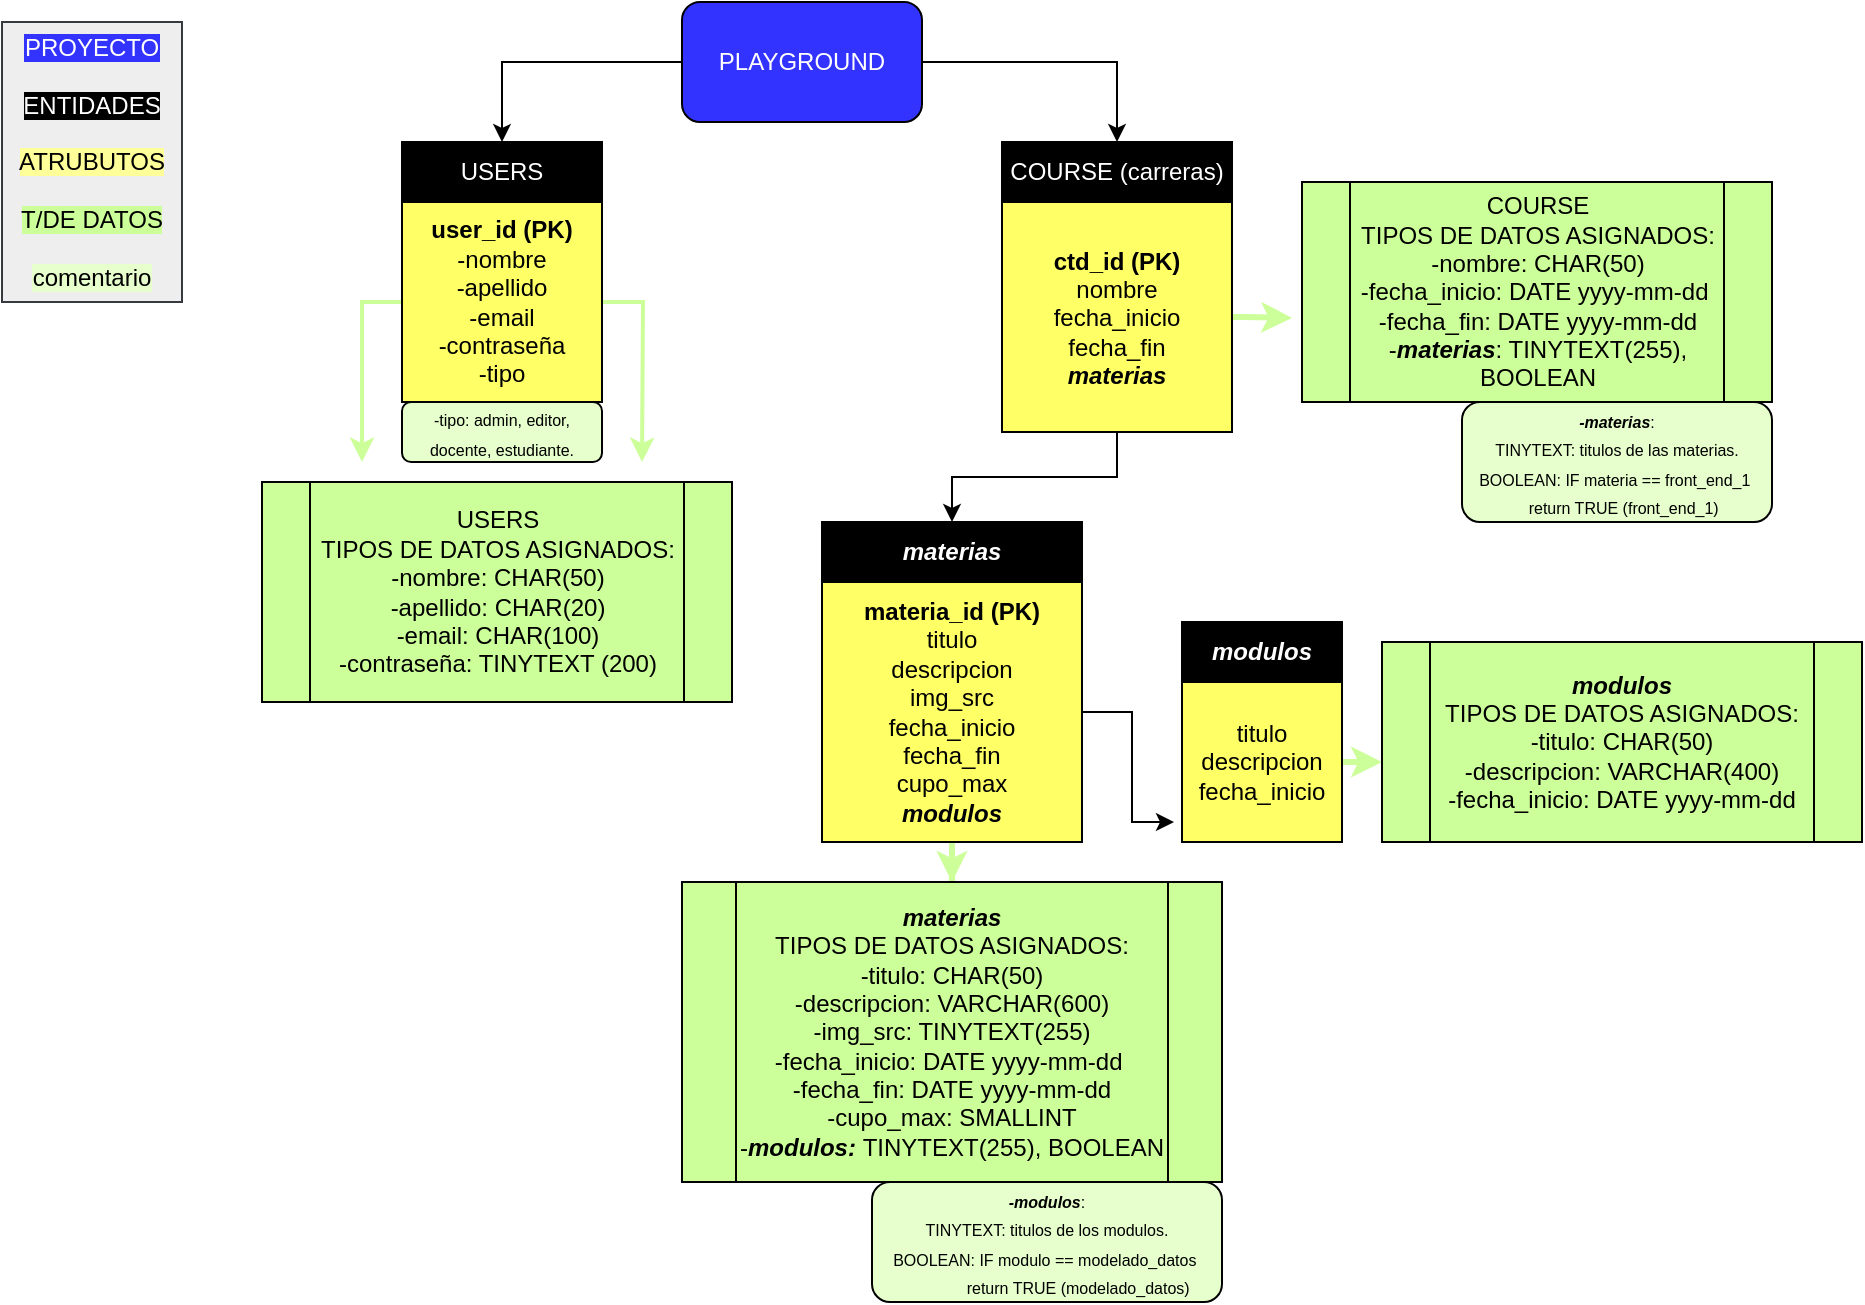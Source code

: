 <mxfile version="21.3.2" type="device">
  <diagram id="R2lEEEUBdFMjLlhIrx00" name="Page-1">
    <mxGraphModel dx="1393" dy="804" grid="1" gridSize="10" guides="1" tooltips="1" connect="1" arrows="1" fold="1" page="1" pageScale="1" pageWidth="850" pageHeight="1100" math="0" shadow="0" extFonts="Permanent Marker^https://fonts.googleapis.com/css?family=Permanent+Marker">
      <root>
        <mxCell id="0" />
        <mxCell id="1" parent="0" />
        <mxCell id="xq6nGgoOThn_Jq3hT99E-76" style="edgeStyle=orthogonalEdgeStyle;rounded=0;orthogonalLoop=1;jettySize=auto;html=1;entryX=0.5;entryY=0;entryDx=0;entryDy=0;" parent="1" source="xq6nGgoOThn_Jq3hT99E-3" target="b5GPZ_7nPMZYBc7M1eJh-21" edge="1">
          <mxGeometry relative="1" as="geometry">
            <mxPoint x="310" y="100" as="targetPoint" />
          </mxGeometry>
        </mxCell>
        <mxCell id="xq6nGgoOThn_Jq3hT99E-77" style="edgeStyle=orthogonalEdgeStyle;rounded=0;orthogonalLoop=1;jettySize=auto;html=1;entryX=0.5;entryY=0;entryDx=0;entryDy=0;" parent="1" source="xq6nGgoOThn_Jq3hT99E-3" target="b5GPZ_7nPMZYBc7M1eJh-25" edge="1">
          <mxGeometry relative="1" as="geometry">
            <mxPoint x="770" y="100" as="targetPoint" />
          </mxGeometry>
        </mxCell>
        <mxCell id="xq6nGgoOThn_Jq3hT99E-3" value="&lt;font color=&quot;#ffffff&quot;&gt;PLAYGROUND&lt;/font&gt;" style="rounded=1;whiteSpace=wrap;html=1;fillColor=#3333FF;" parent="1" vertex="1">
          <mxGeometry x="480" y="10" width="120" height="60" as="geometry" />
        </mxCell>
        <mxCell id="b5GPZ_7nPMZYBc7M1eJh-7" style="edgeStyle=orthogonalEdgeStyle;rounded=0;orthogonalLoop=1;jettySize=auto;html=1;" edge="1" parent="1" target="xq6nGgoOThn_Jq3hT99E-103">
          <mxGeometry relative="1" as="geometry">
            <mxPoint x="695" y="110" as="sourcePoint" />
          </mxGeometry>
        </mxCell>
        <mxCell id="b5GPZ_7nPMZYBc7M1eJh-30" style="edgeStyle=orthogonalEdgeStyle;rounded=0;orthogonalLoop=1;jettySize=auto;html=1;fillColor=#cdeb8b;strokeColor=#CCFF99;shadow=0;strokeWidth=2;" edge="1" parent="1" source="xq6nGgoOThn_Jq3hT99E-90">
          <mxGeometry relative="1" as="geometry">
            <mxPoint x="320" y="240" as="targetPoint" />
          </mxGeometry>
        </mxCell>
        <mxCell id="b5GPZ_7nPMZYBc7M1eJh-31" style="edgeStyle=orthogonalEdgeStyle;rounded=0;orthogonalLoop=1;jettySize=auto;html=1;fillColor=#cdeb8b;strokeColor=#CCFF99;strokeWidth=2;" edge="1" parent="1" source="xq6nGgoOThn_Jq3hT99E-90">
          <mxGeometry relative="1" as="geometry">
            <mxPoint x="460" y="240" as="targetPoint" />
          </mxGeometry>
        </mxCell>
        <mxCell id="xq6nGgoOThn_Jq3hT99E-90" value="&lt;b&gt;user_id (PK)&lt;br&gt;&lt;/b&gt;-nombre&lt;br&gt;-apellido&lt;br&gt;-email&lt;br&gt;-contraseña&lt;br&gt;-tipo" style="whiteSpace=wrap;html=1;aspect=fixed;fillColor=#FFFF66;" parent="1" vertex="1">
          <mxGeometry x="340" y="110" width="100" height="100" as="geometry" />
        </mxCell>
        <mxCell id="xq6nGgoOThn_Jq3hT99E-91" value="EDITORES" style="rounded=0;whiteSpace=wrap;html=1;" parent="1" vertex="1">
          <mxGeometry x="340" y="80" width="100" height="30" as="geometry" />
        </mxCell>
        <mxCell id="b5GPZ_7nPMZYBc7M1eJh-10" style="edgeStyle=orthogonalEdgeStyle;rounded=0;orthogonalLoop=1;jettySize=auto;html=1;entryX=0.5;entryY=0;entryDx=0;entryDy=0;" edge="1" parent="1" source="xq6nGgoOThn_Jq3hT99E-103" target="b5GPZ_7nPMZYBc7M1eJh-15">
          <mxGeometry relative="1" as="geometry">
            <mxPoint x="680" y="290" as="targetPoint" />
          </mxGeometry>
        </mxCell>
        <mxCell id="b5GPZ_7nPMZYBc7M1eJh-33" style="edgeStyle=orthogonalEdgeStyle;rounded=0;orthogonalLoop=1;jettySize=auto;html=1;entryX=-0.021;entryY=0.618;entryDx=0;entryDy=0;entryPerimeter=0;strokeColor=#CCFF99;strokeWidth=3;" edge="1" parent="1" source="xq6nGgoOThn_Jq3hT99E-103" target="b5GPZ_7nPMZYBc7M1eJh-6">
          <mxGeometry relative="1" as="geometry">
            <Array as="points">
              <mxPoint x="760" y="168" />
              <mxPoint x="760" y="168" />
            </Array>
          </mxGeometry>
        </mxCell>
        <mxCell id="xq6nGgoOThn_Jq3hT99E-103" value="&lt;b&gt;ctd_id (PK)&lt;/b&gt;&lt;br&gt;nombre&lt;br&gt;fecha_inicio&lt;br&gt;fecha_fin&lt;br&gt;&lt;b&gt;&lt;i&gt;materias&lt;/i&gt;&lt;/b&gt;" style="whiteSpace=wrap;html=1;aspect=fixed;fillColor=#FFFF66;" parent="1" vertex="1">
          <mxGeometry x="640" y="110" width="115" height="115" as="geometry" />
        </mxCell>
        <mxCell id="b5GPZ_7nPMZYBc7M1eJh-8" style="edgeStyle=orthogonalEdgeStyle;rounded=0;orthogonalLoop=1;jettySize=auto;html=1;entryX=-0.05;entryY=0.875;entryDx=0;entryDy=0;entryPerimeter=0;" edge="1" parent="1" source="xq6nGgoOThn_Jq3hT99E-107" target="xq6nGgoOThn_Jq3hT99E-113">
          <mxGeometry relative="1" as="geometry" />
        </mxCell>
        <mxCell id="b5GPZ_7nPMZYBc7M1eJh-32" style="edgeStyle=orthogonalEdgeStyle;rounded=0;orthogonalLoop=1;jettySize=auto;html=1;strokeWidth=3;strokeColor=#CCFF99;" edge="1" parent="1" source="xq6nGgoOThn_Jq3hT99E-107" target="b5GPZ_7nPMZYBc7M1eJh-11">
          <mxGeometry relative="1" as="geometry" />
        </mxCell>
        <mxCell id="xq6nGgoOThn_Jq3hT99E-107" value="&lt;b&gt;materia_id (PK)&lt;/b&gt;&lt;br&gt;titulo&lt;br&gt;descripcion&lt;br&gt;img_src&lt;br&gt;fecha_inicio&lt;br&gt;fecha_fin&lt;br&gt;cupo_max&lt;br&gt;&lt;b&gt;&lt;i&gt;modulos&lt;/i&gt;&lt;/b&gt;" style="whiteSpace=wrap;html=1;aspect=fixed;fillColor=#FFFF66;" parent="1" vertex="1">
          <mxGeometry x="550" y="300" width="130" height="130" as="geometry" />
        </mxCell>
        <mxCell id="xq6nGgoOThn_Jq3hT99E-108" value="&lt;b&gt;&lt;i&gt;modulos&lt;/i&gt;&lt;/b&gt;" style="rounded=0;whiteSpace=wrap;html=1;" parent="1" vertex="1">
          <mxGeometry x="730" y="320" width="80" height="30" as="geometry" />
        </mxCell>
        <mxCell id="b5GPZ_7nPMZYBc7M1eJh-34" style="edgeStyle=orthogonalEdgeStyle;rounded=0;orthogonalLoop=1;jettySize=auto;html=1;strokeColor=#CCFF99;strokeWidth=3;" edge="1" parent="1" source="xq6nGgoOThn_Jq3hT99E-113">
          <mxGeometry relative="1" as="geometry">
            <mxPoint x="830" y="390" as="targetPoint" />
          </mxGeometry>
        </mxCell>
        <mxCell id="xq6nGgoOThn_Jq3hT99E-113" value="titulo&lt;br&gt;descripcion&lt;br&gt;fecha_inicio" style="whiteSpace=wrap;html=1;aspect=fixed;fillColor=#FFFF66;" parent="1" vertex="1">
          <mxGeometry x="730" y="350" width="80" height="80" as="geometry" />
        </mxCell>
        <mxCell id="b5GPZ_7nPMZYBc7M1eJh-5" value="USERS&lt;br&gt;TIPOS DE DATOS ASIGNADOS:&lt;br&gt;-nombre: CHAR(50)&lt;br&gt;-apellido: CHAR(20)&lt;br&gt;-email: CHAR(100)&lt;br&gt;-contraseña: TINYTEXT (200)" style="shape=process;whiteSpace=wrap;html=1;backgroundOutline=1;fillColor=#CCFF99;" vertex="1" parent="1">
          <mxGeometry x="270" y="250" width="235" height="110" as="geometry" />
        </mxCell>
        <mxCell id="b5GPZ_7nPMZYBc7M1eJh-6" value="COURSE&lt;br&gt;TIPOS DE DATOS ASIGNADOS:&lt;br&gt;-nombre: CHAR(50)&lt;br&gt;-fecha_inicio: DATE yyyy-mm-dd&amp;nbsp;&lt;br&gt;-fecha_fin: DATE yyyy-mm-dd&lt;br&gt;-&lt;i&gt;&lt;b&gt;materias&lt;/b&gt;&lt;/i&gt;: TINYTEXT(255), BOOLEAN" style="shape=process;whiteSpace=wrap;html=1;backgroundOutline=1;fillColor=#CCFF99;" vertex="1" parent="1">
          <mxGeometry x="790" y="100" width="235" height="110" as="geometry" />
        </mxCell>
        <mxCell id="b5GPZ_7nPMZYBc7M1eJh-11" value="&lt;i&gt;&lt;b&gt;materias&lt;/b&gt;&lt;/i&gt;&lt;br&gt;TIPOS DE DATOS ASIGNADOS:&lt;br&gt;-titulo: CHAR(50)&lt;br&gt;-descripcion: VARCHAR(600)&lt;br&gt;-img_src: TINYTEXT(255)&lt;br&gt;-fecha_inicio: DATE yyyy-mm-dd&amp;nbsp;&lt;br&gt;-fecha_fin: DATE yyyy-mm-dd&lt;br&gt;-cupo_max: SMALLINT&lt;br&gt;-&lt;i&gt;&lt;b&gt;modulos:&amp;nbsp;&lt;/b&gt;&lt;/i&gt;TINYTEXT(255), BOOLEAN" style="shape=process;whiteSpace=wrap;html=1;backgroundOutline=1;fillColor=#CCFF99;" vertex="1" parent="1">
          <mxGeometry x="480" y="450" width="270" height="150" as="geometry" />
        </mxCell>
        <mxCell id="b5GPZ_7nPMZYBc7M1eJh-13" value="&lt;b&gt;&lt;i&gt;modulos&lt;/i&gt;&lt;/b&gt;&lt;br&gt;TIPOS DE DATOS ASIGNADOS:&lt;br&gt;-titulo: CHAR(50)&lt;br&gt;-descripcion: VARCHAR(400)&lt;br&gt;-fecha_inicio: DATE yyyy-mm-dd" style="shape=process;whiteSpace=wrap;html=1;backgroundOutline=1;fillColor=#CCFF99;" vertex="1" parent="1">
          <mxGeometry x="830" y="330" width="240" height="100" as="geometry" />
        </mxCell>
        <mxCell id="b5GPZ_7nPMZYBc7M1eJh-14" value="&lt;b&gt;&lt;i&gt;&lt;font color=&quot;#ffffff&quot;&gt;modulos&lt;/font&gt;&lt;/i&gt;&lt;/b&gt;" style="rounded=0;whiteSpace=wrap;html=1;fillColor=#000000;" vertex="1" parent="1">
          <mxGeometry x="730" y="320" width="80" height="30" as="geometry" />
        </mxCell>
        <mxCell id="b5GPZ_7nPMZYBc7M1eJh-15" value="&lt;b&gt;&lt;i&gt;&lt;font color=&quot;#ffffff&quot;&gt;materias&lt;/font&gt;&lt;/i&gt;&lt;/b&gt;" style="rounded=0;whiteSpace=wrap;html=1;fillColor=#000000;" vertex="1" parent="1">
          <mxGeometry x="550" y="270" width="130" height="30" as="geometry" />
        </mxCell>
        <mxCell id="b5GPZ_7nPMZYBc7M1eJh-19" value="EDITORES" style="rounded=0;whiteSpace=wrap;html=1;" vertex="1" parent="1">
          <mxGeometry x="340" y="80" width="100" height="30" as="geometry" />
        </mxCell>
        <mxCell id="b5GPZ_7nPMZYBc7M1eJh-21" value="&lt;font style=&quot;background-color: rgb(0, 0, 0);&quot; color=&quot;#ffffff&quot;&gt;USERS&lt;/font&gt;" style="rounded=0;whiteSpace=wrap;html=1;fillColor=#000000;" vertex="1" parent="1">
          <mxGeometry x="340" y="80" width="100" height="30" as="geometry" />
        </mxCell>
        <mxCell id="b5GPZ_7nPMZYBc7M1eJh-25" value="&lt;font color=&quot;#ffffff&quot;&gt;COURSE (carreras)&lt;/font&gt;" style="rounded=0;whiteSpace=wrap;html=1;fillColor=#000000;" vertex="1" parent="1">
          <mxGeometry x="640" y="80" width="115" height="30" as="geometry" />
        </mxCell>
        <mxCell id="b5GPZ_7nPMZYBc7M1eJh-26" value="&lt;span style=&quot;background-color: rgb(51, 51, 255);&quot;&gt;&lt;font color=&quot;#ffffff&quot;&gt;PROYECTO&lt;br&gt;&lt;/font&gt;&lt;/span&gt;&lt;br&gt;&lt;span style=&quot;background-color: rgb(0, 0, 0);&quot;&gt;&lt;font color=&quot;#ffffff&quot;&gt;ENTIDADES&lt;br&gt;&lt;/font&gt;&lt;/span&gt;&lt;br&gt;&lt;span style=&quot;background-color: rgb(255, 255, 153);&quot;&gt;ATRUBUTOS&lt;br&gt;&lt;/span&gt;&lt;br&gt;&lt;span style=&quot;background-color: rgb(204, 255, 153);&quot;&gt;T/DE DATOS&lt;/span&gt;&lt;br&gt;&lt;br&gt;&lt;span style=&quot;background-color: rgb(230, 255, 204);&quot;&gt;comentario&lt;/span&gt;" style="rounded=0;whiteSpace=wrap;html=1;fillColor=#eeeeee;strokeColor=#36393d;" vertex="1" parent="1">
          <mxGeometry x="140" y="20" width="90" height="140" as="geometry" />
        </mxCell>
        <mxCell id="b5GPZ_7nPMZYBc7M1eJh-27" value="&lt;font style=&quot;font-size: 8px;&quot;&gt;&lt;i style=&quot;font-weight: bold;&quot;&gt;-materias&lt;/i&gt;:&lt;br&gt;TINYTEXT: titulos de las materias.&lt;br&gt;BOOLEAN: IF materia == front_end_1&amp;nbsp;&lt;br&gt;&lt;span style=&quot;white-space: pre;&quot;&gt;	&lt;/span&gt;&lt;span style=&quot;white-space: pre;&quot;&gt;	&lt;/span&gt;&lt;span style=&quot;white-space: pre;&quot;&gt;	&lt;/span&gt;return TRUE (front_end_1)&lt;/font&gt;" style="rounded=1;whiteSpace=wrap;html=1;fillColor=#E6FFCC;" vertex="1" parent="1">
          <mxGeometry x="870" y="210" width="155" height="60" as="geometry" />
        </mxCell>
        <mxCell id="b5GPZ_7nPMZYBc7M1eJh-28" value="&lt;font style=&quot;font-size: 8px;&quot;&gt;&lt;i style=&quot;font-weight: bold;&quot;&gt;-modulos&lt;/i&gt;:&lt;br&gt;TINYTEXT: titulos de los modulos.&lt;br style=&quot;border-color: var(--border-color);&quot;&gt;BOOLEAN: IF modulo == modelado_datos&amp;nbsp;&lt;br style=&quot;border-color: var(--border-color);&quot;&gt;&lt;span style=&quot;white-space: pre;&quot;&gt;&amp;nbsp;&amp;nbsp;&amp;nbsp;&amp;nbsp;&lt;/span&gt;&lt;span style=&quot;border-color: var(--border-color);&quot;&gt;&lt;span style=&quot;white-space: pre;&quot;&gt;&amp;nbsp;&amp;nbsp;&amp;nbsp;&amp;nbsp;&lt;/span&gt;&lt;/span&gt;&lt;span style=&quot;border-color: var(--border-color);&quot;&gt;&lt;span style=&quot;white-space: pre;&quot;&gt;&amp;nbsp;&lt;span style=&quot;white-space: pre;&quot;&gt;	&lt;/span&gt;&lt;span style=&quot;white-space: pre;&quot;&gt;	&lt;/span&gt;&amp;nbsp;&amp;nbsp;&amp;nbsp;&lt;/span&gt;&lt;/span&gt;return TRUE (modelado_datos)&lt;br&gt;&lt;/font&gt;" style="rounded=1;whiteSpace=wrap;html=1;fillColor=#E6FFCC;" vertex="1" parent="1">
          <mxGeometry x="575" y="600" width="175" height="60" as="geometry" />
        </mxCell>
        <mxCell id="b5GPZ_7nPMZYBc7M1eJh-29" value="&lt;span style=&quot;font-size: 8px;&quot;&gt;-tipo: admin, editor, docente, estudiante.&lt;/span&gt;" style="rounded=1;whiteSpace=wrap;html=1;fillColor=#E6FFCC;" vertex="1" parent="1">
          <mxGeometry x="340" y="210" width="100" height="30" as="geometry" />
        </mxCell>
      </root>
    </mxGraphModel>
  </diagram>
</mxfile>
